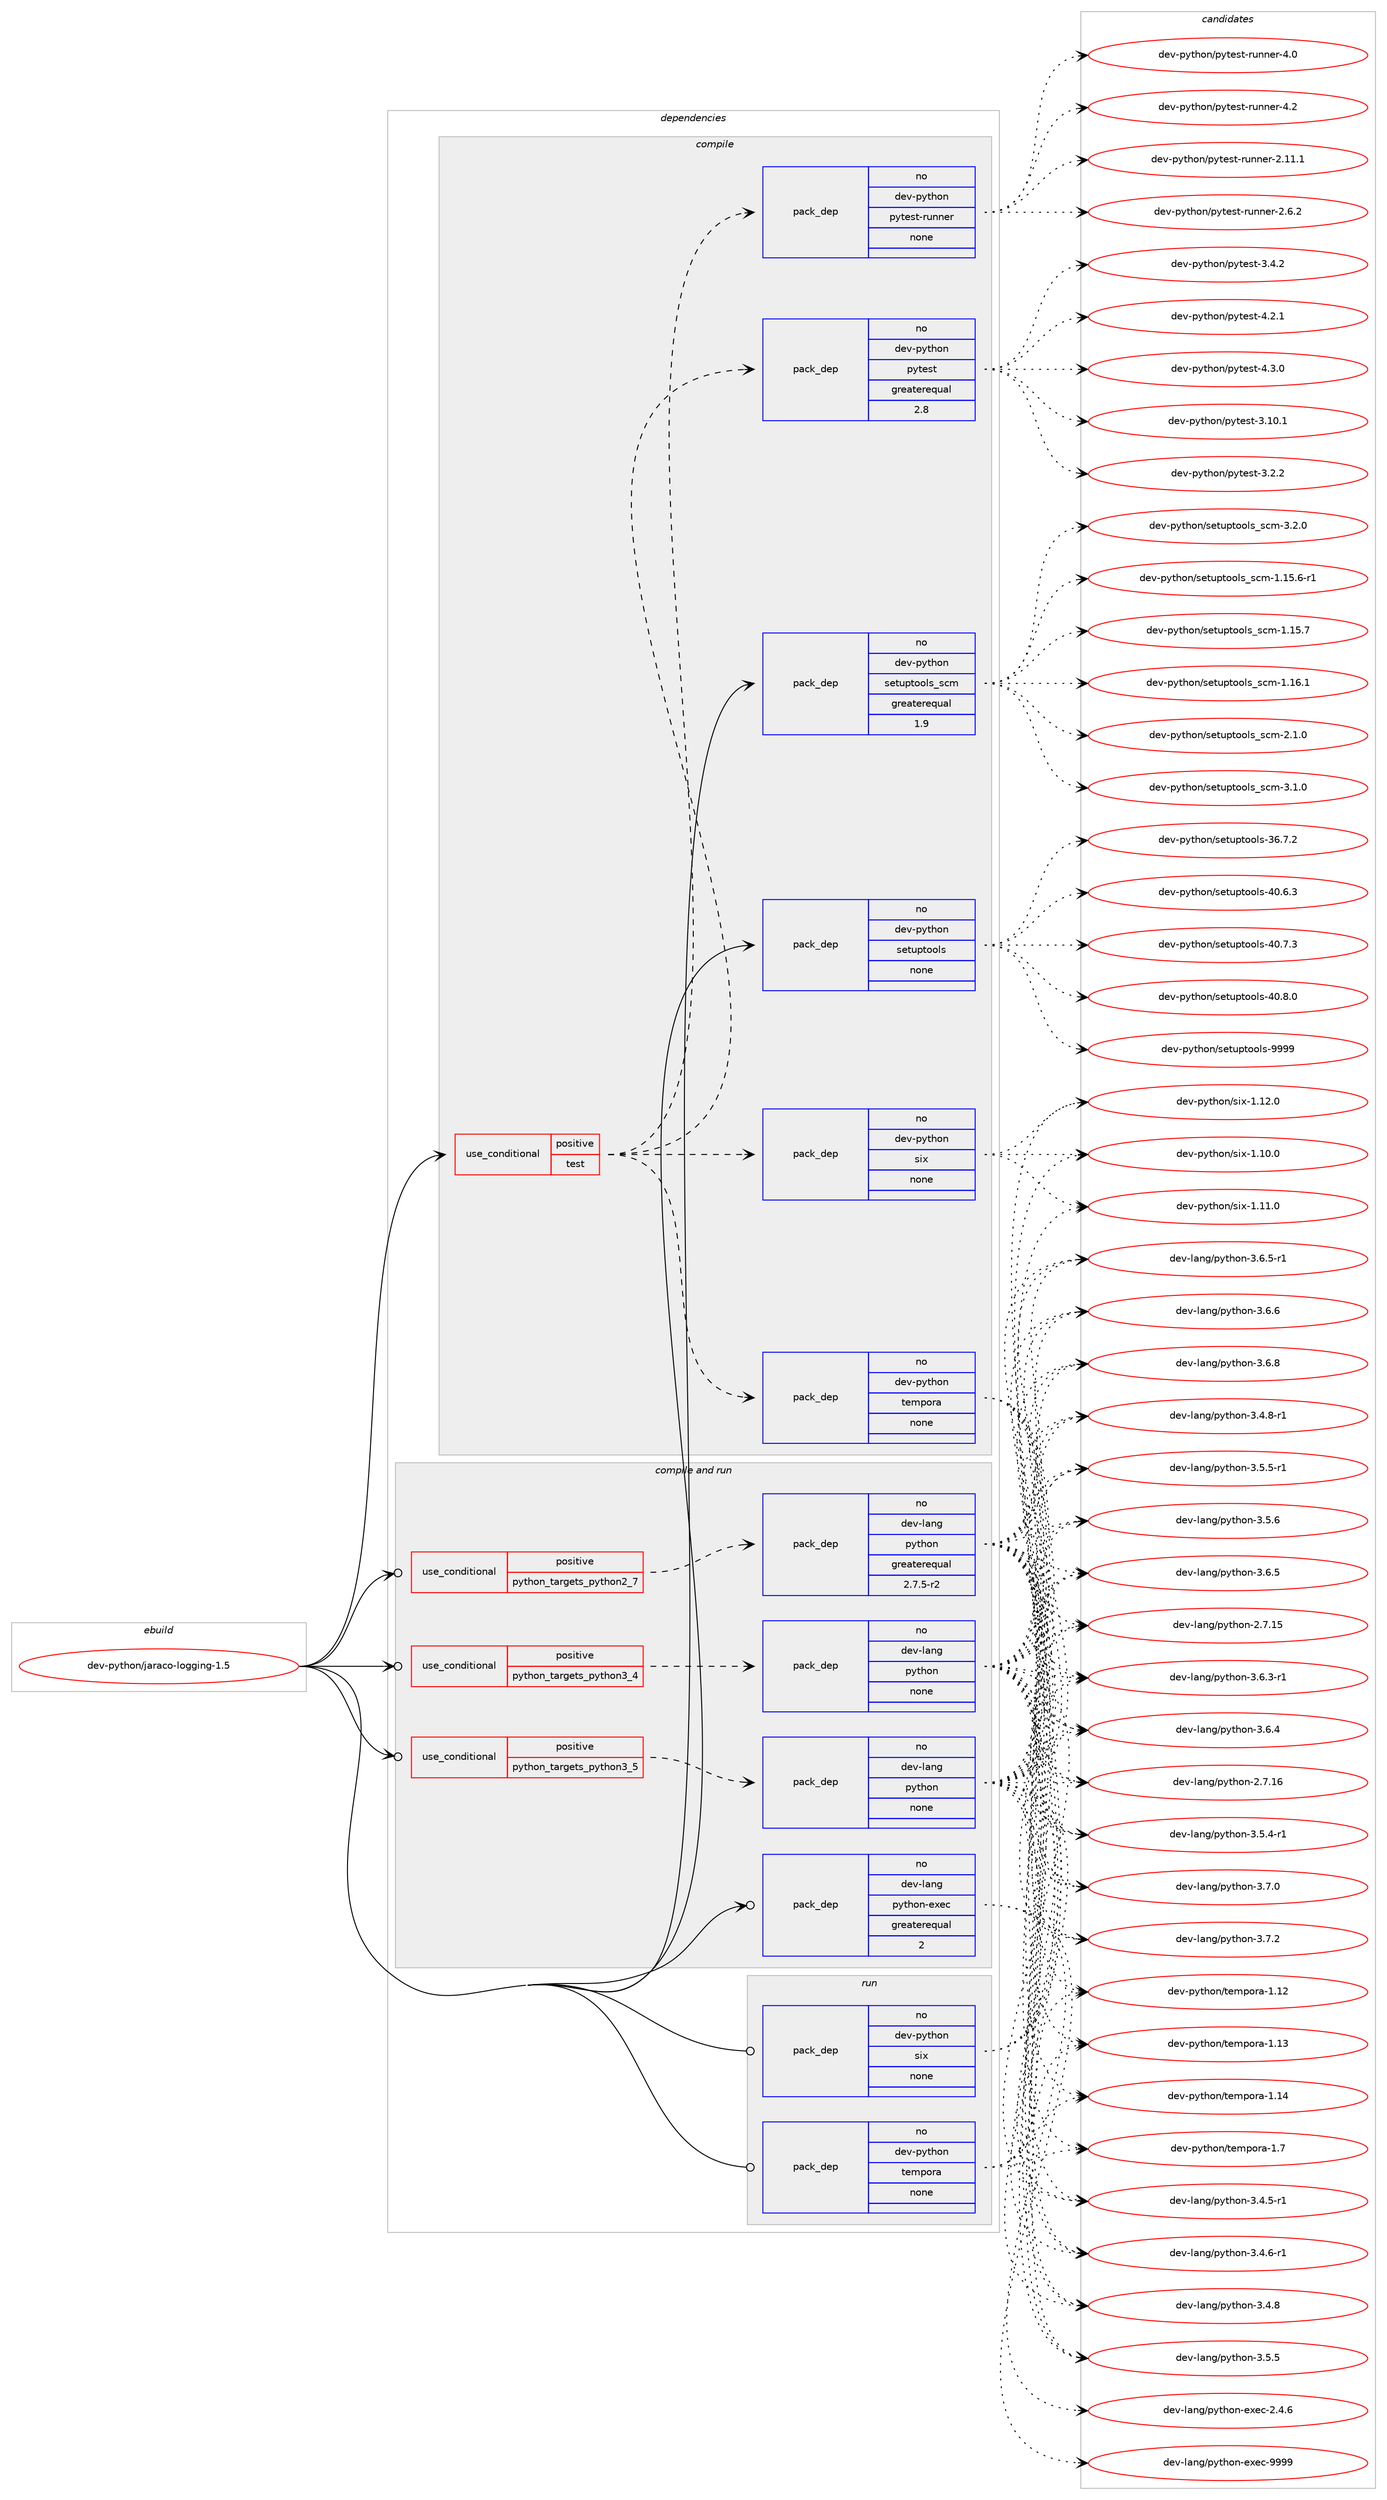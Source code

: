 digraph prolog {

# *************
# Graph options
# *************

newrank=true;
concentrate=true;
compound=true;
graph [rankdir=LR,fontname=Helvetica,fontsize=10,ranksep=1.5];#, ranksep=2.5, nodesep=0.2];
edge  [arrowhead=vee];
node  [fontname=Helvetica,fontsize=10];

# **********
# The ebuild
# **********

subgraph cluster_leftcol {
color=gray;
rank=same;
label=<<i>ebuild</i>>;
id [label="dev-python/jaraco-logging-1.5", color=red, width=4, href="../dev-python/jaraco-logging-1.5.svg"];
}

# ****************
# The dependencies
# ****************

subgraph cluster_midcol {
color=gray;
label=<<i>dependencies</i>>;
subgraph cluster_compile {
fillcolor="#eeeeee";
style=filled;
label=<<i>compile</i>>;
subgraph cond376138 {
dependency1414909 [label=<<TABLE BORDER="0" CELLBORDER="1" CELLSPACING="0" CELLPADDING="4"><TR><TD ROWSPAN="3" CELLPADDING="10">use_conditional</TD></TR><TR><TD>positive</TD></TR><TR><TD>test</TD></TR></TABLE>>, shape=none, color=red];
subgraph pack1015502 {
dependency1414910 [label=<<TABLE BORDER="0" CELLBORDER="1" CELLSPACING="0" CELLPADDING="4" WIDTH="220"><TR><TD ROWSPAN="6" CELLPADDING="30">pack_dep</TD></TR><TR><TD WIDTH="110">no</TD></TR><TR><TD>dev-python</TD></TR><TR><TD>six</TD></TR><TR><TD>none</TD></TR><TR><TD></TD></TR></TABLE>>, shape=none, color=blue];
}
dependency1414909:e -> dependency1414910:w [weight=20,style="dashed",arrowhead="vee"];
subgraph pack1015503 {
dependency1414911 [label=<<TABLE BORDER="0" CELLBORDER="1" CELLSPACING="0" CELLPADDING="4" WIDTH="220"><TR><TD ROWSPAN="6" CELLPADDING="30">pack_dep</TD></TR><TR><TD WIDTH="110">no</TD></TR><TR><TD>dev-python</TD></TR><TR><TD>tempora</TD></TR><TR><TD>none</TD></TR><TR><TD></TD></TR></TABLE>>, shape=none, color=blue];
}
dependency1414909:e -> dependency1414911:w [weight=20,style="dashed",arrowhead="vee"];
subgraph pack1015504 {
dependency1414912 [label=<<TABLE BORDER="0" CELLBORDER="1" CELLSPACING="0" CELLPADDING="4" WIDTH="220"><TR><TD ROWSPAN="6" CELLPADDING="30">pack_dep</TD></TR><TR><TD WIDTH="110">no</TD></TR><TR><TD>dev-python</TD></TR><TR><TD>pytest</TD></TR><TR><TD>greaterequal</TD></TR><TR><TD>2.8</TD></TR></TABLE>>, shape=none, color=blue];
}
dependency1414909:e -> dependency1414912:w [weight=20,style="dashed",arrowhead="vee"];
subgraph pack1015505 {
dependency1414913 [label=<<TABLE BORDER="0" CELLBORDER="1" CELLSPACING="0" CELLPADDING="4" WIDTH="220"><TR><TD ROWSPAN="6" CELLPADDING="30">pack_dep</TD></TR><TR><TD WIDTH="110">no</TD></TR><TR><TD>dev-python</TD></TR><TR><TD>pytest-runner</TD></TR><TR><TD>none</TD></TR><TR><TD></TD></TR></TABLE>>, shape=none, color=blue];
}
dependency1414909:e -> dependency1414913:w [weight=20,style="dashed",arrowhead="vee"];
}
id:e -> dependency1414909:w [weight=20,style="solid",arrowhead="vee"];
subgraph pack1015506 {
dependency1414914 [label=<<TABLE BORDER="0" CELLBORDER="1" CELLSPACING="0" CELLPADDING="4" WIDTH="220"><TR><TD ROWSPAN="6" CELLPADDING="30">pack_dep</TD></TR><TR><TD WIDTH="110">no</TD></TR><TR><TD>dev-python</TD></TR><TR><TD>setuptools</TD></TR><TR><TD>none</TD></TR><TR><TD></TD></TR></TABLE>>, shape=none, color=blue];
}
id:e -> dependency1414914:w [weight=20,style="solid",arrowhead="vee"];
subgraph pack1015507 {
dependency1414915 [label=<<TABLE BORDER="0" CELLBORDER="1" CELLSPACING="0" CELLPADDING="4" WIDTH="220"><TR><TD ROWSPAN="6" CELLPADDING="30">pack_dep</TD></TR><TR><TD WIDTH="110">no</TD></TR><TR><TD>dev-python</TD></TR><TR><TD>setuptools_scm</TD></TR><TR><TD>greaterequal</TD></TR><TR><TD>1.9</TD></TR></TABLE>>, shape=none, color=blue];
}
id:e -> dependency1414915:w [weight=20,style="solid",arrowhead="vee"];
}
subgraph cluster_compileandrun {
fillcolor="#eeeeee";
style=filled;
label=<<i>compile and run</i>>;
subgraph cond376139 {
dependency1414916 [label=<<TABLE BORDER="0" CELLBORDER="1" CELLSPACING="0" CELLPADDING="4"><TR><TD ROWSPAN="3" CELLPADDING="10">use_conditional</TD></TR><TR><TD>positive</TD></TR><TR><TD>python_targets_python2_7</TD></TR></TABLE>>, shape=none, color=red];
subgraph pack1015508 {
dependency1414917 [label=<<TABLE BORDER="0" CELLBORDER="1" CELLSPACING="0" CELLPADDING="4" WIDTH="220"><TR><TD ROWSPAN="6" CELLPADDING="30">pack_dep</TD></TR><TR><TD WIDTH="110">no</TD></TR><TR><TD>dev-lang</TD></TR><TR><TD>python</TD></TR><TR><TD>greaterequal</TD></TR><TR><TD>2.7.5-r2</TD></TR></TABLE>>, shape=none, color=blue];
}
dependency1414916:e -> dependency1414917:w [weight=20,style="dashed",arrowhead="vee"];
}
id:e -> dependency1414916:w [weight=20,style="solid",arrowhead="odotvee"];
subgraph cond376140 {
dependency1414918 [label=<<TABLE BORDER="0" CELLBORDER="1" CELLSPACING="0" CELLPADDING="4"><TR><TD ROWSPAN="3" CELLPADDING="10">use_conditional</TD></TR><TR><TD>positive</TD></TR><TR><TD>python_targets_python3_4</TD></TR></TABLE>>, shape=none, color=red];
subgraph pack1015509 {
dependency1414919 [label=<<TABLE BORDER="0" CELLBORDER="1" CELLSPACING="0" CELLPADDING="4" WIDTH="220"><TR><TD ROWSPAN="6" CELLPADDING="30">pack_dep</TD></TR><TR><TD WIDTH="110">no</TD></TR><TR><TD>dev-lang</TD></TR><TR><TD>python</TD></TR><TR><TD>none</TD></TR><TR><TD></TD></TR></TABLE>>, shape=none, color=blue];
}
dependency1414918:e -> dependency1414919:w [weight=20,style="dashed",arrowhead="vee"];
}
id:e -> dependency1414918:w [weight=20,style="solid",arrowhead="odotvee"];
subgraph cond376141 {
dependency1414920 [label=<<TABLE BORDER="0" CELLBORDER="1" CELLSPACING="0" CELLPADDING="4"><TR><TD ROWSPAN="3" CELLPADDING="10">use_conditional</TD></TR><TR><TD>positive</TD></TR><TR><TD>python_targets_python3_5</TD></TR></TABLE>>, shape=none, color=red];
subgraph pack1015510 {
dependency1414921 [label=<<TABLE BORDER="0" CELLBORDER="1" CELLSPACING="0" CELLPADDING="4" WIDTH="220"><TR><TD ROWSPAN="6" CELLPADDING="30">pack_dep</TD></TR><TR><TD WIDTH="110">no</TD></TR><TR><TD>dev-lang</TD></TR><TR><TD>python</TD></TR><TR><TD>none</TD></TR><TR><TD></TD></TR></TABLE>>, shape=none, color=blue];
}
dependency1414920:e -> dependency1414921:w [weight=20,style="dashed",arrowhead="vee"];
}
id:e -> dependency1414920:w [weight=20,style="solid",arrowhead="odotvee"];
subgraph pack1015511 {
dependency1414922 [label=<<TABLE BORDER="0" CELLBORDER="1" CELLSPACING="0" CELLPADDING="4" WIDTH="220"><TR><TD ROWSPAN="6" CELLPADDING="30">pack_dep</TD></TR><TR><TD WIDTH="110">no</TD></TR><TR><TD>dev-lang</TD></TR><TR><TD>python-exec</TD></TR><TR><TD>greaterequal</TD></TR><TR><TD>2</TD></TR></TABLE>>, shape=none, color=blue];
}
id:e -> dependency1414922:w [weight=20,style="solid",arrowhead="odotvee"];
}
subgraph cluster_run {
fillcolor="#eeeeee";
style=filled;
label=<<i>run</i>>;
subgraph pack1015512 {
dependency1414923 [label=<<TABLE BORDER="0" CELLBORDER="1" CELLSPACING="0" CELLPADDING="4" WIDTH="220"><TR><TD ROWSPAN="6" CELLPADDING="30">pack_dep</TD></TR><TR><TD WIDTH="110">no</TD></TR><TR><TD>dev-python</TD></TR><TR><TD>six</TD></TR><TR><TD>none</TD></TR><TR><TD></TD></TR></TABLE>>, shape=none, color=blue];
}
id:e -> dependency1414923:w [weight=20,style="solid",arrowhead="odot"];
subgraph pack1015513 {
dependency1414924 [label=<<TABLE BORDER="0" CELLBORDER="1" CELLSPACING="0" CELLPADDING="4" WIDTH="220"><TR><TD ROWSPAN="6" CELLPADDING="30">pack_dep</TD></TR><TR><TD WIDTH="110">no</TD></TR><TR><TD>dev-python</TD></TR><TR><TD>tempora</TD></TR><TR><TD>none</TD></TR><TR><TD></TD></TR></TABLE>>, shape=none, color=blue];
}
id:e -> dependency1414924:w [weight=20,style="solid",arrowhead="odot"];
}
}

# **************
# The candidates
# **************

subgraph cluster_choices {
rank=same;
color=gray;
label=<<i>candidates</i>>;

subgraph choice1015502 {
color=black;
nodesep=1;
choice100101118451121211161041111104711510512045494649484648 [label="dev-python/six-1.10.0", color=red, width=4,href="../dev-python/six-1.10.0.svg"];
choice100101118451121211161041111104711510512045494649494648 [label="dev-python/six-1.11.0", color=red, width=4,href="../dev-python/six-1.11.0.svg"];
choice100101118451121211161041111104711510512045494649504648 [label="dev-python/six-1.12.0", color=red, width=4,href="../dev-python/six-1.12.0.svg"];
dependency1414910:e -> choice100101118451121211161041111104711510512045494649484648:w [style=dotted,weight="100"];
dependency1414910:e -> choice100101118451121211161041111104711510512045494649494648:w [style=dotted,weight="100"];
dependency1414910:e -> choice100101118451121211161041111104711510512045494649504648:w [style=dotted,weight="100"];
}
subgraph choice1015503 {
color=black;
nodesep=1;
choice1001011184511212111610411111047116101109112111114974549464950 [label="dev-python/tempora-1.12", color=red, width=4,href="../dev-python/tempora-1.12.svg"];
choice1001011184511212111610411111047116101109112111114974549464951 [label="dev-python/tempora-1.13", color=red, width=4,href="../dev-python/tempora-1.13.svg"];
choice1001011184511212111610411111047116101109112111114974549464952 [label="dev-python/tempora-1.14", color=red, width=4,href="../dev-python/tempora-1.14.svg"];
choice10010111845112121116104111110471161011091121111149745494655 [label="dev-python/tempora-1.7", color=red, width=4,href="../dev-python/tempora-1.7.svg"];
dependency1414911:e -> choice1001011184511212111610411111047116101109112111114974549464950:w [style=dotted,weight="100"];
dependency1414911:e -> choice1001011184511212111610411111047116101109112111114974549464951:w [style=dotted,weight="100"];
dependency1414911:e -> choice1001011184511212111610411111047116101109112111114974549464952:w [style=dotted,weight="100"];
dependency1414911:e -> choice10010111845112121116104111110471161011091121111149745494655:w [style=dotted,weight="100"];
}
subgraph choice1015504 {
color=black;
nodesep=1;
choice100101118451121211161041111104711212111610111511645514649484649 [label="dev-python/pytest-3.10.1", color=red, width=4,href="../dev-python/pytest-3.10.1.svg"];
choice1001011184511212111610411111047112121116101115116455146504650 [label="dev-python/pytest-3.2.2", color=red, width=4,href="../dev-python/pytest-3.2.2.svg"];
choice1001011184511212111610411111047112121116101115116455146524650 [label="dev-python/pytest-3.4.2", color=red, width=4,href="../dev-python/pytest-3.4.2.svg"];
choice1001011184511212111610411111047112121116101115116455246504649 [label="dev-python/pytest-4.2.1", color=red, width=4,href="../dev-python/pytest-4.2.1.svg"];
choice1001011184511212111610411111047112121116101115116455246514648 [label="dev-python/pytest-4.3.0", color=red, width=4,href="../dev-python/pytest-4.3.0.svg"];
dependency1414912:e -> choice100101118451121211161041111104711212111610111511645514649484649:w [style=dotted,weight="100"];
dependency1414912:e -> choice1001011184511212111610411111047112121116101115116455146504650:w [style=dotted,weight="100"];
dependency1414912:e -> choice1001011184511212111610411111047112121116101115116455146524650:w [style=dotted,weight="100"];
dependency1414912:e -> choice1001011184511212111610411111047112121116101115116455246504649:w [style=dotted,weight="100"];
dependency1414912:e -> choice1001011184511212111610411111047112121116101115116455246514648:w [style=dotted,weight="100"];
}
subgraph choice1015505 {
color=black;
nodesep=1;
choice10010111845112121116104111110471121211161011151164511411711011010111445504649494649 [label="dev-python/pytest-runner-2.11.1", color=red, width=4,href="../dev-python/pytest-runner-2.11.1.svg"];
choice100101118451121211161041111104711212111610111511645114117110110101114455046544650 [label="dev-python/pytest-runner-2.6.2", color=red, width=4,href="../dev-python/pytest-runner-2.6.2.svg"];
choice10010111845112121116104111110471121211161011151164511411711011010111445524648 [label="dev-python/pytest-runner-4.0", color=red, width=4,href="../dev-python/pytest-runner-4.0.svg"];
choice10010111845112121116104111110471121211161011151164511411711011010111445524650 [label="dev-python/pytest-runner-4.2", color=red, width=4,href="../dev-python/pytest-runner-4.2.svg"];
dependency1414913:e -> choice10010111845112121116104111110471121211161011151164511411711011010111445504649494649:w [style=dotted,weight="100"];
dependency1414913:e -> choice100101118451121211161041111104711212111610111511645114117110110101114455046544650:w [style=dotted,weight="100"];
dependency1414913:e -> choice10010111845112121116104111110471121211161011151164511411711011010111445524648:w [style=dotted,weight="100"];
dependency1414913:e -> choice10010111845112121116104111110471121211161011151164511411711011010111445524650:w [style=dotted,weight="100"];
}
subgraph choice1015506 {
color=black;
nodesep=1;
choice100101118451121211161041111104711510111611711211611111110811545515446554650 [label="dev-python/setuptools-36.7.2", color=red, width=4,href="../dev-python/setuptools-36.7.2.svg"];
choice100101118451121211161041111104711510111611711211611111110811545524846544651 [label="dev-python/setuptools-40.6.3", color=red, width=4,href="../dev-python/setuptools-40.6.3.svg"];
choice100101118451121211161041111104711510111611711211611111110811545524846554651 [label="dev-python/setuptools-40.7.3", color=red, width=4,href="../dev-python/setuptools-40.7.3.svg"];
choice100101118451121211161041111104711510111611711211611111110811545524846564648 [label="dev-python/setuptools-40.8.0", color=red, width=4,href="../dev-python/setuptools-40.8.0.svg"];
choice10010111845112121116104111110471151011161171121161111111081154557575757 [label="dev-python/setuptools-9999", color=red, width=4,href="../dev-python/setuptools-9999.svg"];
dependency1414914:e -> choice100101118451121211161041111104711510111611711211611111110811545515446554650:w [style=dotted,weight="100"];
dependency1414914:e -> choice100101118451121211161041111104711510111611711211611111110811545524846544651:w [style=dotted,weight="100"];
dependency1414914:e -> choice100101118451121211161041111104711510111611711211611111110811545524846554651:w [style=dotted,weight="100"];
dependency1414914:e -> choice100101118451121211161041111104711510111611711211611111110811545524846564648:w [style=dotted,weight="100"];
dependency1414914:e -> choice10010111845112121116104111110471151011161171121161111111081154557575757:w [style=dotted,weight="100"];
}
subgraph choice1015507 {
color=black;
nodesep=1;
choice10010111845112121116104111110471151011161171121161111111081159511599109454946495346544511449 [label="dev-python/setuptools_scm-1.15.6-r1", color=red, width=4,href="../dev-python/setuptools_scm-1.15.6-r1.svg"];
choice1001011184511212111610411111047115101116117112116111111108115951159910945494649534655 [label="dev-python/setuptools_scm-1.15.7", color=red, width=4,href="../dev-python/setuptools_scm-1.15.7.svg"];
choice1001011184511212111610411111047115101116117112116111111108115951159910945494649544649 [label="dev-python/setuptools_scm-1.16.1", color=red, width=4,href="../dev-python/setuptools_scm-1.16.1.svg"];
choice10010111845112121116104111110471151011161171121161111111081159511599109455046494648 [label="dev-python/setuptools_scm-2.1.0", color=red, width=4,href="../dev-python/setuptools_scm-2.1.0.svg"];
choice10010111845112121116104111110471151011161171121161111111081159511599109455146494648 [label="dev-python/setuptools_scm-3.1.0", color=red, width=4,href="../dev-python/setuptools_scm-3.1.0.svg"];
choice10010111845112121116104111110471151011161171121161111111081159511599109455146504648 [label="dev-python/setuptools_scm-3.2.0", color=red, width=4,href="../dev-python/setuptools_scm-3.2.0.svg"];
dependency1414915:e -> choice10010111845112121116104111110471151011161171121161111111081159511599109454946495346544511449:w [style=dotted,weight="100"];
dependency1414915:e -> choice1001011184511212111610411111047115101116117112116111111108115951159910945494649534655:w [style=dotted,weight="100"];
dependency1414915:e -> choice1001011184511212111610411111047115101116117112116111111108115951159910945494649544649:w [style=dotted,weight="100"];
dependency1414915:e -> choice10010111845112121116104111110471151011161171121161111111081159511599109455046494648:w [style=dotted,weight="100"];
dependency1414915:e -> choice10010111845112121116104111110471151011161171121161111111081159511599109455146494648:w [style=dotted,weight="100"];
dependency1414915:e -> choice10010111845112121116104111110471151011161171121161111111081159511599109455146504648:w [style=dotted,weight="100"];
}
subgraph choice1015508 {
color=black;
nodesep=1;
choice10010111845108971101034711212111610411111045504655464953 [label="dev-lang/python-2.7.15", color=red, width=4,href="../dev-lang/python-2.7.15.svg"];
choice10010111845108971101034711212111610411111045504655464954 [label="dev-lang/python-2.7.16", color=red, width=4,href="../dev-lang/python-2.7.16.svg"];
choice1001011184510897110103471121211161041111104551465246534511449 [label="dev-lang/python-3.4.5-r1", color=red, width=4,href="../dev-lang/python-3.4.5-r1.svg"];
choice1001011184510897110103471121211161041111104551465246544511449 [label="dev-lang/python-3.4.6-r1", color=red, width=4,href="../dev-lang/python-3.4.6-r1.svg"];
choice100101118451089711010347112121116104111110455146524656 [label="dev-lang/python-3.4.8", color=red, width=4,href="../dev-lang/python-3.4.8.svg"];
choice1001011184510897110103471121211161041111104551465246564511449 [label="dev-lang/python-3.4.8-r1", color=red, width=4,href="../dev-lang/python-3.4.8-r1.svg"];
choice1001011184510897110103471121211161041111104551465346524511449 [label="dev-lang/python-3.5.4-r1", color=red, width=4,href="../dev-lang/python-3.5.4-r1.svg"];
choice100101118451089711010347112121116104111110455146534653 [label="dev-lang/python-3.5.5", color=red, width=4,href="../dev-lang/python-3.5.5.svg"];
choice1001011184510897110103471121211161041111104551465346534511449 [label="dev-lang/python-3.5.5-r1", color=red, width=4,href="../dev-lang/python-3.5.5-r1.svg"];
choice100101118451089711010347112121116104111110455146534654 [label="dev-lang/python-3.5.6", color=red, width=4,href="../dev-lang/python-3.5.6.svg"];
choice1001011184510897110103471121211161041111104551465446514511449 [label="dev-lang/python-3.6.3-r1", color=red, width=4,href="../dev-lang/python-3.6.3-r1.svg"];
choice100101118451089711010347112121116104111110455146544652 [label="dev-lang/python-3.6.4", color=red, width=4,href="../dev-lang/python-3.6.4.svg"];
choice100101118451089711010347112121116104111110455146544653 [label="dev-lang/python-3.6.5", color=red, width=4,href="../dev-lang/python-3.6.5.svg"];
choice1001011184510897110103471121211161041111104551465446534511449 [label="dev-lang/python-3.6.5-r1", color=red, width=4,href="../dev-lang/python-3.6.5-r1.svg"];
choice100101118451089711010347112121116104111110455146544654 [label="dev-lang/python-3.6.6", color=red, width=4,href="../dev-lang/python-3.6.6.svg"];
choice100101118451089711010347112121116104111110455146544656 [label="dev-lang/python-3.6.8", color=red, width=4,href="../dev-lang/python-3.6.8.svg"];
choice100101118451089711010347112121116104111110455146554648 [label="dev-lang/python-3.7.0", color=red, width=4,href="../dev-lang/python-3.7.0.svg"];
choice100101118451089711010347112121116104111110455146554650 [label="dev-lang/python-3.7.2", color=red, width=4,href="../dev-lang/python-3.7.2.svg"];
dependency1414917:e -> choice10010111845108971101034711212111610411111045504655464953:w [style=dotted,weight="100"];
dependency1414917:e -> choice10010111845108971101034711212111610411111045504655464954:w [style=dotted,weight="100"];
dependency1414917:e -> choice1001011184510897110103471121211161041111104551465246534511449:w [style=dotted,weight="100"];
dependency1414917:e -> choice1001011184510897110103471121211161041111104551465246544511449:w [style=dotted,weight="100"];
dependency1414917:e -> choice100101118451089711010347112121116104111110455146524656:w [style=dotted,weight="100"];
dependency1414917:e -> choice1001011184510897110103471121211161041111104551465246564511449:w [style=dotted,weight="100"];
dependency1414917:e -> choice1001011184510897110103471121211161041111104551465346524511449:w [style=dotted,weight="100"];
dependency1414917:e -> choice100101118451089711010347112121116104111110455146534653:w [style=dotted,weight="100"];
dependency1414917:e -> choice1001011184510897110103471121211161041111104551465346534511449:w [style=dotted,weight="100"];
dependency1414917:e -> choice100101118451089711010347112121116104111110455146534654:w [style=dotted,weight="100"];
dependency1414917:e -> choice1001011184510897110103471121211161041111104551465446514511449:w [style=dotted,weight="100"];
dependency1414917:e -> choice100101118451089711010347112121116104111110455146544652:w [style=dotted,weight="100"];
dependency1414917:e -> choice100101118451089711010347112121116104111110455146544653:w [style=dotted,weight="100"];
dependency1414917:e -> choice1001011184510897110103471121211161041111104551465446534511449:w [style=dotted,weight="100"];
dependency1414917:e -> choice100101118451089711010347112121116104111110455146544654:w [style=dotted,weight="100"];
dependency1414917:e -> choice100101118451089711010347112121116104111110455146544656:w [style=dotted,weight="100"];
dependency1414917:e -> choice100101118451089711010347112121116104111110455146554648:w [style=dotted,weight="100"];
dependency1414917:e -> choice100101118451089711010347112121116104111110455146554650:w [style=dotted,weight="100"];
}
subgraph choice1015509 {
color=black;
nodesep=1;
choice10010111845108971101034711212111610411111045504655464953 [label="dev-lang/python-2.7.15", color=red, width=4,href="../dev-lang/python-2.7.15.svg"];
choice10010111845108971101034711212111610411111045504655464954 [label="dev-lang/python-2.7.16", color=red, width=4,href="../dev-lang/python-2.7.16.svg"];
choice1001011184510897110103471121211161041111104551465246534511449 [label="dev-lang/python-3.4.5-r1", color=red, width=4,href="../dev-lang/python-3.4.5-r1.svg"];
choice1001011184510897110103471121211161041111104551465246544511449 [label="dev-lang/python-3.4.6-r1", color=red, width=4,href="../dev-lang/python-3.4.6-r1.svg"];
choice100101118451089711010347112121116104111110455146524656 [label="dev-lang/python-3.4.8", color=red, width=4,href="../dev-lang/python-3.4.8.svg"];
choice1001011184510897110103471121211161041111104551465246564511449 [label="dev-lang/python-3.4.8-r1", color=red, width=4,href="../dev-lang/python-3.4.8-r1.svg"];
choice1001011184510897110103471121211161041111104551465346524511449 [label="dev-lang/python-3.5.4-r1", color=red, width=4,href="../dev-lang/python-3.5.4-r1.svg"];
choice100101118451089711010347112121116104111110455146534653 [label="dev-lang/python-3.5.5", color=red, width=4,href="../dev-lang/python-3.5.5.svg"];
choice1001011184510897110103471121211161041111104551465346534511449 [label="dev-lang/python-3.5.5-r1", color=red, width=4,href="../dev-lang/python-3.5.5-r1.svg"];
choice100101118451089711010347112121116104111110455146534654 [label="dev-lang/python-3.5.6", color=red, width=4,href="../dev-lang/python-3.5.6.svg"];
choice1001011184510897110103471121211161041111104551465446514511449 [label="dev-lang/python-3.6.3-r1", color=red, width=4,href="../dev-lang/python-3.6.3-r1.svg"];
choice100101118451089711010347112121116104111110455146544652 [label="dev-lang/python-3.6.4", color=red, width=4,href="../dev-lang/python-3.6.4.svg"];
choice100101118451089711010347112121116104111110455146544653 [label="dev-lang/python-3.6.5", color=red, width=4,href="../dev-lang/python-3.6.5.svg"];
choice1001011184510897110103471121211161041111104551465446534511449 [label="dev-lang/python-3.6.5-r1", color=red, width=4,href="../dev-lang/python-3.6.5-r1.svg"];
choice100101118451089711010347112121116104111110455146544654 [label="dev-lang/python-3.6.6", color=red, width=4,href="../dev-lang/python-3.6.6.svg"];
choice100101118451089711010347112121116104111110455146544656 [label="dev-lang/python-3.6.8", color=red, width=4,href="../dev-lang/python-3.6.8.svg"];
choice100101118451089711010347112121116104111110455146554648 [label="dev-lang/python-3.7.0", color=red, width=4,href="../dev-lang/python-3.7.0.svg"];
choice100101118451089711010347112121116104111110455146554650 [label="dev-lang/python-3.7.2", color=red, width=4,href="../dev-lang/python-3.7.2.svg"];
dependency1414919:e -> choice10010111845108971101034711212111610411111045504655464953:w [style=dotted,weight="100"];
dependency1414919:e -> choice10010111845108971101034711212111610411111045504655464954:w [style=dotted,weight="100"];
dependency1414919:e -> choice1001011184510897110103471121211161041111104551465246534511449:w [style=dotted,weight="100"];
dependency1414919:e -> choice1001011184510897110103471121211161041111104551465246544511449:w [style=dotted,weight="100"];
dependency1414919:e -> choice100101118451089711010347112121116104111110455146524656:w [style=dotted,weight="100"];
dependency1414919:e -> choice1001011184510897110103471121211161041111104551465246564511449:w [style=dotted,weight="100"];
dependency1414919:e -> choice1001011184510897110103471121211161041111104551465346524511449:w [style=dotted,weight="100"];
dependency1414919:e -> choice100101118451089711010347112121116104111110455146534653:w [style=dotted,weight="100"];
dependency1414919:e -> choice1001011184510897110103471121211161041111104551465346534511449:w [style=dotted,weight="100"];
dependency1414919:e -> choice100101118451089711010347112121116104111110455146534654:w [style=dotted,weight="100"];
dependency1414919:e -> choice1001011184510897110103471121211161041111104551465446514511449:w [style=dotted,weight="100"];
dependency1414919:e -> choice100101118451089711010347112121116104111110455146544652:w [style=dotted,weight="100"];
dependency1414919:e -> choice100101118451089711010347112121116104111110455146544653:w [style=dotted,weight="100"];
dependency1414919:e -> choice1001011184510897110103471121211161041111104551465446534511449:w [style=dotted,weight="100"];
dependency1414919:e -> choice100101118451089711010347112121116104111110455146544654:w [style=dotted,weight="100"];
dependency1414919:e -> choice100101118451089711010347112121116104111110455146544656:w [style=dotted,weight="100"];
dependency1414919:e -> choice100101118451089711010347112121116104111110455146554648:w [style=dotted,weight="100"];
dependency1414919:e -> choice100101118451089711010347112121116104111110455146554650:w [style=dotted,weight="100"];
}
subgraph choice1015510 {
color=black;
nodesep=1;
choice10010111845108971101034711212111610411111045504655464953 [label="dev-lang/python-2.7.15", color=red, width=4,href="../dev-lang/python-2.7.15.svg"];
choice10010111845108971101034711212111610411111045504655464954 [label="dev-lang/python-2.7.16", color=red, width=4,href="../dev-lang/python-2.7.16.svg"];
choice1001011184510897110103471121211161041111104551465246534511449 [label="dev-lang/python-3.4.5-r1", color=red, width=4,href="../dev-lang/python-3.4.5-r1.svg"];
choice1001011184510897110103471121211161041111104551465246544511449 [label="dev-lang/python-3.4.6-r1", color=red, width=4,href="../dev-lang/python-3.4.6-r1.svg"];
choice100101118451089711010347112121116104111110455146524656 [label="dev-lang/python-3.4.8", color=red, width=4,href="../dev-lang/python-3.4.8.svg"];
choice1001011184510897110103471121211161041111104551465246564511449 [label="dev-lang/python-3.4.8-r1", color=red, width=4,href="../dev-lang/python-3.4.8-r1.svg"];
choice1001011184510897110103471121211161041111104551465346524511449 [label="dev-lang/python-3.5.4-r1", color=red, width=4,href="../dev-lang/python-3.5.4-r1.svg"];
choice100101118451089711010347112121116104111110455146534653 [label="dev-lang/python-3.5.5", color=red, width=4,href="../dev-lang/python-3.5.5.svg"];
choice1001011184510897110103471121211161041111104551465346534511449 [label="dev-lang/python-3.5.5-r1", color=red, width=4,href="../dev-lang/python-3.5.5-r1.svg"];
choice100101118451089711010347112121116104111110455146534654 [label="dev-lang/python-3.5.6", color=red, width=4,href="../dev-lang/python-3.5.6.svg"];
choice1001011184510897110103471121211161041111104551465446514511449 [label="dev-lang/python-3.6.3-r1", color=red, width=4,href="../dev-lang/python-3.6.3-r1.svg"];
choice100101118451089711010347112121116104111110455146544652 [label="dev-lang/python-3.6.4", color=red, width=4,href="../dev-lang/python-3.6.4.svg"];
choice100101118451089711010347112121116104111110455146544653 [label="dev-lang/python-3.6.5", color=red, width=4,href="../dev-lang/python-3.6.5.svg"];
choice1001011184510897110103471121211161041111104551465446534511449 [label="dev-lang/python-3.6.5-r1", color=red, width=4,href="../dev-lang/python-3.6.5-r1.svg"];
choice100101118451089711010347112121116104111110455146544654 [label="dev-lang/python-3.6.6", color=red, width=4,href="../dev-lang/python-3.6.6.svg"];
choice100101118451089711010347112121116104111110455146544656 [label="dev-lang/python-3.6.8", color=red, width=4,href="../dev-lang/python-3.6.8.svg"];
choice100101118451089711010347112121116104111110455146554648 [label="dev-lang/python-3.7.0", color=red, width=4,href="../dev-lang/python-3.7.0.svg"];
choice100101118451089711010347112121116104111110455146554650 [label="dev-lang/python-3.7.2", color=red, width=4,href="../dev-lang/python-3.7.2.svg"];
dependency1414921:e -> choice10010111845108971101034711212111610411111045504655464953:w [style=dotted,weight="100"];
dependency1414921:e -> choice10010111845108971101034711212111610411111045504655464954:w [style=dotted,weight="100"];
dependency1414921:e -> choice1001011184510897110103471121211161041111104551465246534511449:w [style=dotted,weight="100"];
dependency1414921:e -> choice1001011184510897110103471121211161041111104551465246544511449:w [style=dotted,weight="100"];
dependency1414921:e -> choice100101118451089711010347112121116104111110455146524656:w [style=dotted,weight="100"];
dependency1414921:e -> choice1001011184510897110103471121211161041111104551465246564511449:w [style=dotted,weight="100"];
dependency1414921:e -> choice1001011184510897110103471121211161041111104551465346524511449:w [style=dotted,weight="100"];
dependency1414921:e -> choice100101118451089711010347112121116104111110455146534653:w [style=dotted,weight="100"];
dependency1414921:e -> choice1001011184510897110103471121211161041111104551465346534511449:w [style=dotted,weight="100"];
dependency1414921:e -> choice100101118451089711010347112121116104111110455146534654:w [style=dotted,weight="100"];
dependency1414921:e -> choice1001011184510897110103471121211161041111104551465446514511449:w [style=dotted,weight="100"];
dependency1414921:e -> choice100101118451089711010347112121116104111110455146544652:w [style=dotted,weight="100"];
dependency1414921:e -> choice100101118451089711010347112121116104111110455146544653:w [style=dotted,weight="100"];
dependency1414921:e -> choice1001011184510897110103471121211161041111104551465446534511449:w [style=dotted,weight="100"];
dependency1414921:e -> choice100101118451089711010347112121116104111110455146544654:w [style=dotted,weight="100"];
dependency1414921:e -> choice100101118451089711010347112121116104111110455146544656:w [style=dotted,weight="100"];
dependency1414921:e -> choice100101118451089711010347112121116104111110455146554648:w [style=dotted,weight="100"];
dependency1414921:e -> choice100101118451089711010347112121116104111110455146554650:w [style=dotted,weight="100"];
}
subgraph choice1015511 {
color=black;
nodesep=1;
choice1001011184510897110103471121211161041111104510112010199455046524654 [label="dev-lang/python-exec-2.4.6", color=red, width=4,href="../dev-lang/python-exec-2.4.6.svg"];
choice10010111845108971101034711212111610411111045101120101994557575757 [label="dev-lang/python-exec-9999", color=red, width=4,href="../dev-lang/python-exec-9999.svg"];
dependency1414922:e -> choice1001011184510897110103471121211161041111104510112010199455046524654:w [style=dotted,weight="100"];
dependency1414922:e -> choice10010111845108971101034711212111610411111045101120101994557575757:w [style=dotted,weight="100"];
}
subgraph choice1015512 {
color=black;
nodesep=1;
choice100101118451121211161041111104711510512045494649484648 [label="dev-python/six-1.10.0", color=red, width=4,href="../dev-python/six-1.10.0.svg"];
choice100101118451121211161041111104711510512045494649494648 [label="dev-python/six-1.11.0", color=red, width=4,href="../dev-python/six-1.11.0.svg"];
choice100101118451121211161041111104711510512045494649504648 [label="dev-python/six-1.12.0", color=red, width=4,href="../dev-python/six-1.12.0.svg"];
dependency1414923:e -> choice100101118451121211161041111104711510512045494649484648:w [style=dotted,weight="100"];
dependency1414923:e -> choice100101118451121211161041111104711510512045494649494648:w [style=dotted,weight="100"];
dependency1414923:e -> choice100101118451121211161041111104711510512045494649504648:w [style=dotted,weight="100"];
}
subgraph choice1015513 {
color=black;
nodesep=1;
choice1001011184511212111610411111047116101109112111114974549464950 [label="dev-python/tempora-1.12", color=red, width=4,href="../dev-python/tempora-1.12.svg"];
choice1001011184511212111610411111047116101109112111114974549464951 [label="dev-python/tempora-1.13", color=red, width=4,href="../dev-python/tempora-1.13.svg"];
choice1001011184511212111610411111047116101109112111114974549464952 [label="dev-python/tempora-1.14", color=red, width=4,href="../dev-python/tempora-1.14.svg"];
choice10010111845112121116104111110471161011091121111149745494655 [label="dev-python/tempora-1.7", color=red, width=4,href="../dev-python/tempora-1.7.svg"];
dependency1414924:e -> choice1001011184511212111610411111047116101109112111114974549464950:w [style=dotted,weight="100"];
dependency1414924:e -> choice1001011184511212111610411111047116101109112111114974549464951:w [style=dotted,weight="100"];
dependency1414924:e -> choice1001011184511212111610411111047116101109112111114974549464952:w [style=dotted,weight="100"];
dependency1414924:e -> choice10010111845112121116104111110471161011091121111149745494655:w [style=dotted,weight="100"];
}
}

}
